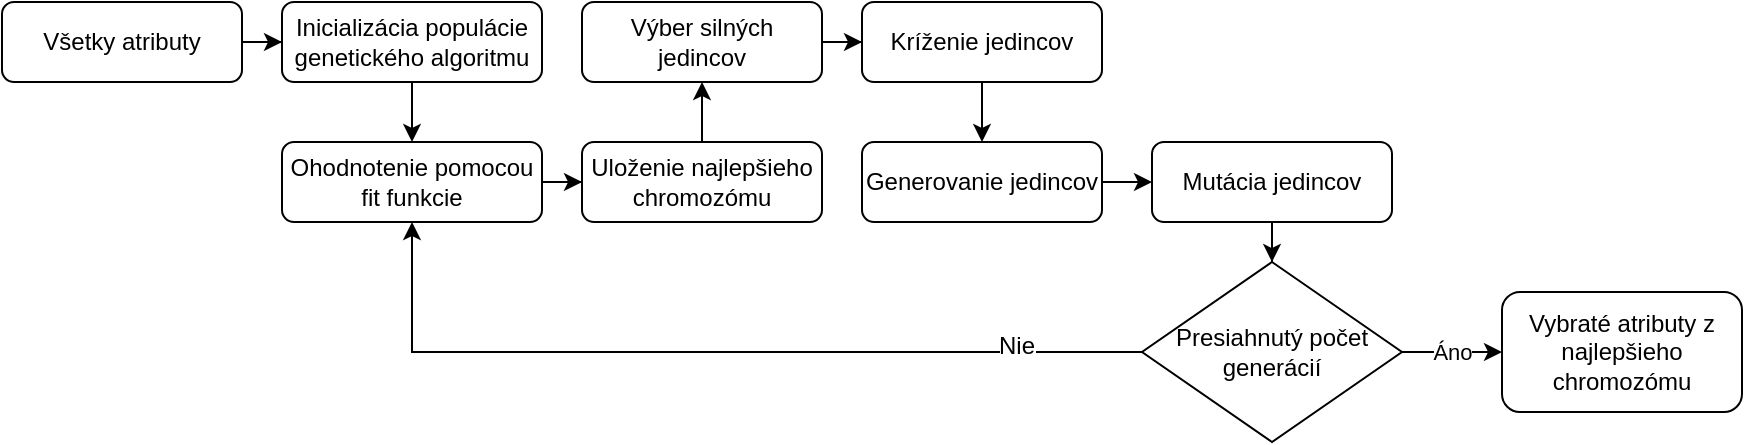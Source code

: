 <mxfile version="12.9.3" type="device"><diagram id="C5RBs43oDa-KdzZeNtuy" name="Page-1"><mxGraphModel dx="1106" dy="830" grid="1" gridSize="10" guides="1" tooltips="1" connect="1" arrows="1" fold="1" page="1" pageScale="1" pageWidth="827" pageHeight="1169" math="0" shadow="0"><root><mxCell id="WIyWlLk6GJQsqaUBKTNV-0"/><mxCell id="WIyWlLk6GJQsqaUBKTNV-1" parent="WIyWlLk6GJQsqaUBKTNV-0"/><mxCell id="jCjbmUSQicTdHAm1fo_c-2" style="edgeStyle=orthogonalEdgeStyle;rounded=0;orthogonalLoop=1;jettySize=auto;html=1;" parent="WIyWlLk6GJQsqaUBKTNV-1" source="WIyWlLk6GJQsqaUBKTNV-3" target="WIyWlLk6GJQsqaUBKTNV-7" edge="1"><mxGeometry relative="1" as="geometry"/></mxCell><mxCell id="WIyWlLk6GJQsqaUBKTNV-3" value="Všetky atributy" style="rounded=1;whiteSpace=wrap;html=1;fontSize=12;glass=0;strokeWidth=1;shadow=0;" parent="WIyWlLk6GJQsqaUBKTNV-1" vertex="1"><mxGeometry x="10" y="70" width="120" height="40" as="geometry"/></mxCell><mxCell id="jCjbmUSQicTdHAm1fo_c-1" style="edgeStyle=orthogonalEdgeStyle;rounded=0;orthogonalLoop=1;jettySize=auto;html=1;" parent="WIyWlLk6GJQsqaUBKTNV-1" source="WIyWlLk6GJQsqaUBKTNV-7" target="jCjbmUSQicTdHAm1fo_c-0" edge="1"><mxGeometry relative="1" as="geometry"/></mxCell><mxCell id="WIyWlLk6GJQsqaUBKTNV-7" value="Inicializácia populácie genetického algoritmu" style="rounded=1;whiteSpace=wrap;html=1;fontSize=12;glass=0;strokeWidth=1;shadow=0;" parent="WIyWlLk6GJQsqaUBKTNV-1" vertex="1"><mxGeometry x="150" y="70" width="130" height="40" as="geometry"/></mxCell><mxCell id="jCjbmUSQicTdHAm1fo_c-8" style="edgeStyle=orthogonalEdgeStyle;rounded=0;orthogonalLoop=1;jettySize=auto;html=1;" parent="WIyWlLk6GJQsqaUBKTNV-1" source="WIyWlLk6GJQsqaUBKTNV-11" target="jCjbmUSQicTdHAm1fo_c-5" edge="1"><mxGeometry relative="1" as="geometry"/></mxCell><mxCell id="WIyWlLk6GJQsqaUBKTNV-11" value="Kríženie jedincov" style="rounded=1;whiteSpace=wrap;html=1;fontSize=12;glass=0;strokeWidth=1;shadow=0;" parent="WIyWlLk6GJQsqaUBKTNV-1" vertex="1"><mxGeometry x="440" y="70" width="120" height="40" as="geometry"/></mxCell><mxCell id="jCjbmUSQicTdHAm1fo_c-4" style="edgeStyle=orthogonalEdgeStyle;rounded=0;orthogonalLoop=1;jettySize=auto;html=1;entryX=0;entryY=0.5;entryDx=0;entryDy=0;" parent="WIyWlLk6GJQsqaUBKTNV-1" source="WIyWlLk6GJQsqaUBKTNV-12" target="WIyWlLk6GJQsqaUBKTNV-11" edge="1"><mxGeometry relative="1" as="geometry"/></mxCell><mxCell id="WIyWlLk6GJQsqaUBKTNV-12" value="Výber silných jedincov" style="rounded=1;whiteSpace=wrap;html=1;fontSize=12;glass=0;strokeWidth=1;shadow=0;" parent="WIyWlLk6GJQsqaUBKTNV-1" vertex="1"><mxGeometry x="300" y="70" width="120" height="40" as="geometry"/></mxCell><mxCell id="jCjbmUSQicTdHAm1fo_c-3" style="edgeStyle=orthogonalEdgeStyle;rounded=0;orthogonalLoop=1;jettySize=auto;html=1;entryX=0;entryY=0.5;entryDx=0;entryDy=0;" parent="WIyWlLk6GJQsqaUBKTNV-1" source="jCjbmUSQicTdHAm1fo_c-0" target="7rDLLy7xlc-I8trEg9fq-2" edge="1"><mxGeometry relative="1" as="geometry"/></mxCell><mxCell id="jCjbmUSQicTdHAm1fo_c-0" value="Ohodnotenie pomocou fit funkcie" style="rounded=1;whiteSpace=wrap;html=1;fontSize=12;glass=0;strokeWidth=1;shadow=0;" parent="WIyWlLk6GJQsqaUBKTNV-1" vertex="1"><mxGeometry x="150" y="140" width="130" height="40" as="geometry"/></mxCell><mxCell id="jCjbmUSQicTdHAm1fo_c-9" style="edgeStyle=orthogonalEdgeStyle;rounded=0;orthogonalLoop=1;jettySize=auto;html=1;" parent="WIyWlLk6GJQsqaUBKTNV-1" source="jCjbmUSQicTdHAm1fo_c-5" target="7rDLLy7xlc-I8trEg9fq-0" edge="1"><mxGeometry relative="1" as="geometry"/></mxCell><mxCell id="jCjbmUSQicTdHAm1fo_c-5" value="Generovanie jedincov" style="rounded=1;whiteSpace=wrap;html=1;fontSize=12;glass=0;strokeWidth=1;shadow=0;" parent="WIyWlLk6GJQsqaUBKTNV-1" vertex="1"><mxGeometry x="440" y="140" width="120" height="40" as="geometry"/></mxCell><mxCell id="jCjbmUSQicTdHAm1fo_c-10" style="edgeStyle=orthogonalEdgeStyle;rounded=0;orthogonalLoop=1;jettySize=auto;html=1;entryX=0.5;entryY=1;entryDx=0;entryDy=0;" parent="WIyWlLk6GJQsqaUBKTNV-1" source="jCjbmUSQicTdHAm1fo_c-7" target="jCjbmUSQicTdHAm1fo_c-0" edge="1"><mxGeometry relative="1" as="geometry"/></mxCell><mxCell id="jCjbmUSQicTdHAm1fo_c-11" value="Nie" style="text;html=1;align=center;verticalAlign=middle;resizable=0;points=[];labelBackgroundColor=#ffffff;" parent="jCjbmUSQicTdHAm1fo_c-10" vertex="1" connectable="0"><mxGeometry x="-0.707" y="-3" relative="1" as="geometry"><mxPoint as="offset"/></mxGeometry></mxCell><mxCell id="jCjbmUSQicTdHAm1fo_c-13" value="Áno" style="edgeStyle=orthogonalEdgeStyle;rounded=0;orthogonalLoop=1;jettySize=auto;html=1;entryX=0;entryY=0.5;entryDx=0;entryDy=0;" parent="WIyWlLk6GJQsqaUBKTNV-1" source="jCjbmUSQicTdHAm1fo_c-7" target="jCjbmUSQicTdHAm1fo_c-12" edge="1"><mxGeometry relative="1" as="geometry"><Array as="points"/><mxPoint x="1015" y="250" as="targetPoint"/></mxGeometry></mxCell><mxCell id="jCjbmUSQicTdHAm1fo_c-7" value="Presiahnutý počet generácií" style="rhombus;whiteSpace=wrap;html=1;" parent="WIyWlLk6GJQsqaUBKTNV-1" vertex="1"><mxGeometry x="580" y="200" width="130" height="90" as="geometry"/></mxCell><mxCell id="jCjbmUSQicTdHAm1fo_c-12" value="Vybraté atributy z najlepšieho chromozómu" style="rounded=1;whiteSpace=wrap;html=1;fontSize=12;glass=0;strokeWidth=1;shadow=0;" parent="WIyWlLk6GJQsqaUBKTNV-1" vertex="1"><mxGeometry x="760" y="215" width="120" height="60" as="geometry"/></mxCell><mxCell id="7rDLLy7xlc-I8trEg9fq-1" style="edgeStyle=orthogonalEdgeStyle;rounded=0;orthogonalLoop=1;jettySize=auto;html=1;entryX=0.5;entryY=0;entryDx=0;entryDy=0;" parent="WIyWlLk6GJQsqaUBKTNV-1" source="7rDLLy7xlc-I8trEg9fq-0" target="jCjbmUSQicTdHAm1fo_c-7" edge="1"><mxGeometry relative="1" as="geometry"/></mxCell><mxCell id="7rDLLy7xlc-I8trEg9fq-0" value="Mutácia jedincov" style="rounded=1;whiteSpace=wrap;html=1;fontSize=12;glass=0;strokeWidth=1;shadow=0;" parent="WIyWlLk6GJQsqaUBKTNV-1" vertex="1"><mxGeometry x="585" y="140" width="120" height="40" as="geometry"/></mxCell><mxCell id="7rDLLy7xlc-I8trEg9fq-4" style="edgeStyle=orthogonalEdgeStyle;rounded=0;orthogonalLoop=1;jettySize=auto;html=1;entryX=0.5;entryY=1;entryDx=0;entryDy=0;" parent="WIyWlLk6GJQsqaUBKTNV-1" source="7rDLLy7xlc-I8trEg9fq-2" target="WIyWlLk6GJQsqaUBKTNV-12" edge="1"><mxGeometry relative="1" as="geometry"/></mxCell><mxCell id="7rDLLy7xlc-I8trEg9fq-2" value="Uloženie najlepšieho chromozómu" style="rounded=1;whiteSpace=wrap;html=1;fontSize=12;glass=0;strokeWidth=1;shadow=0;" parent="WIyWlLk6GJQsqaUBKTNV-1" vertex="1"><mxGeometry x="300" y="140" width="120" height="40" as="geometry"/></mxCell></root></mxGraphModel></diagram></mxfile>